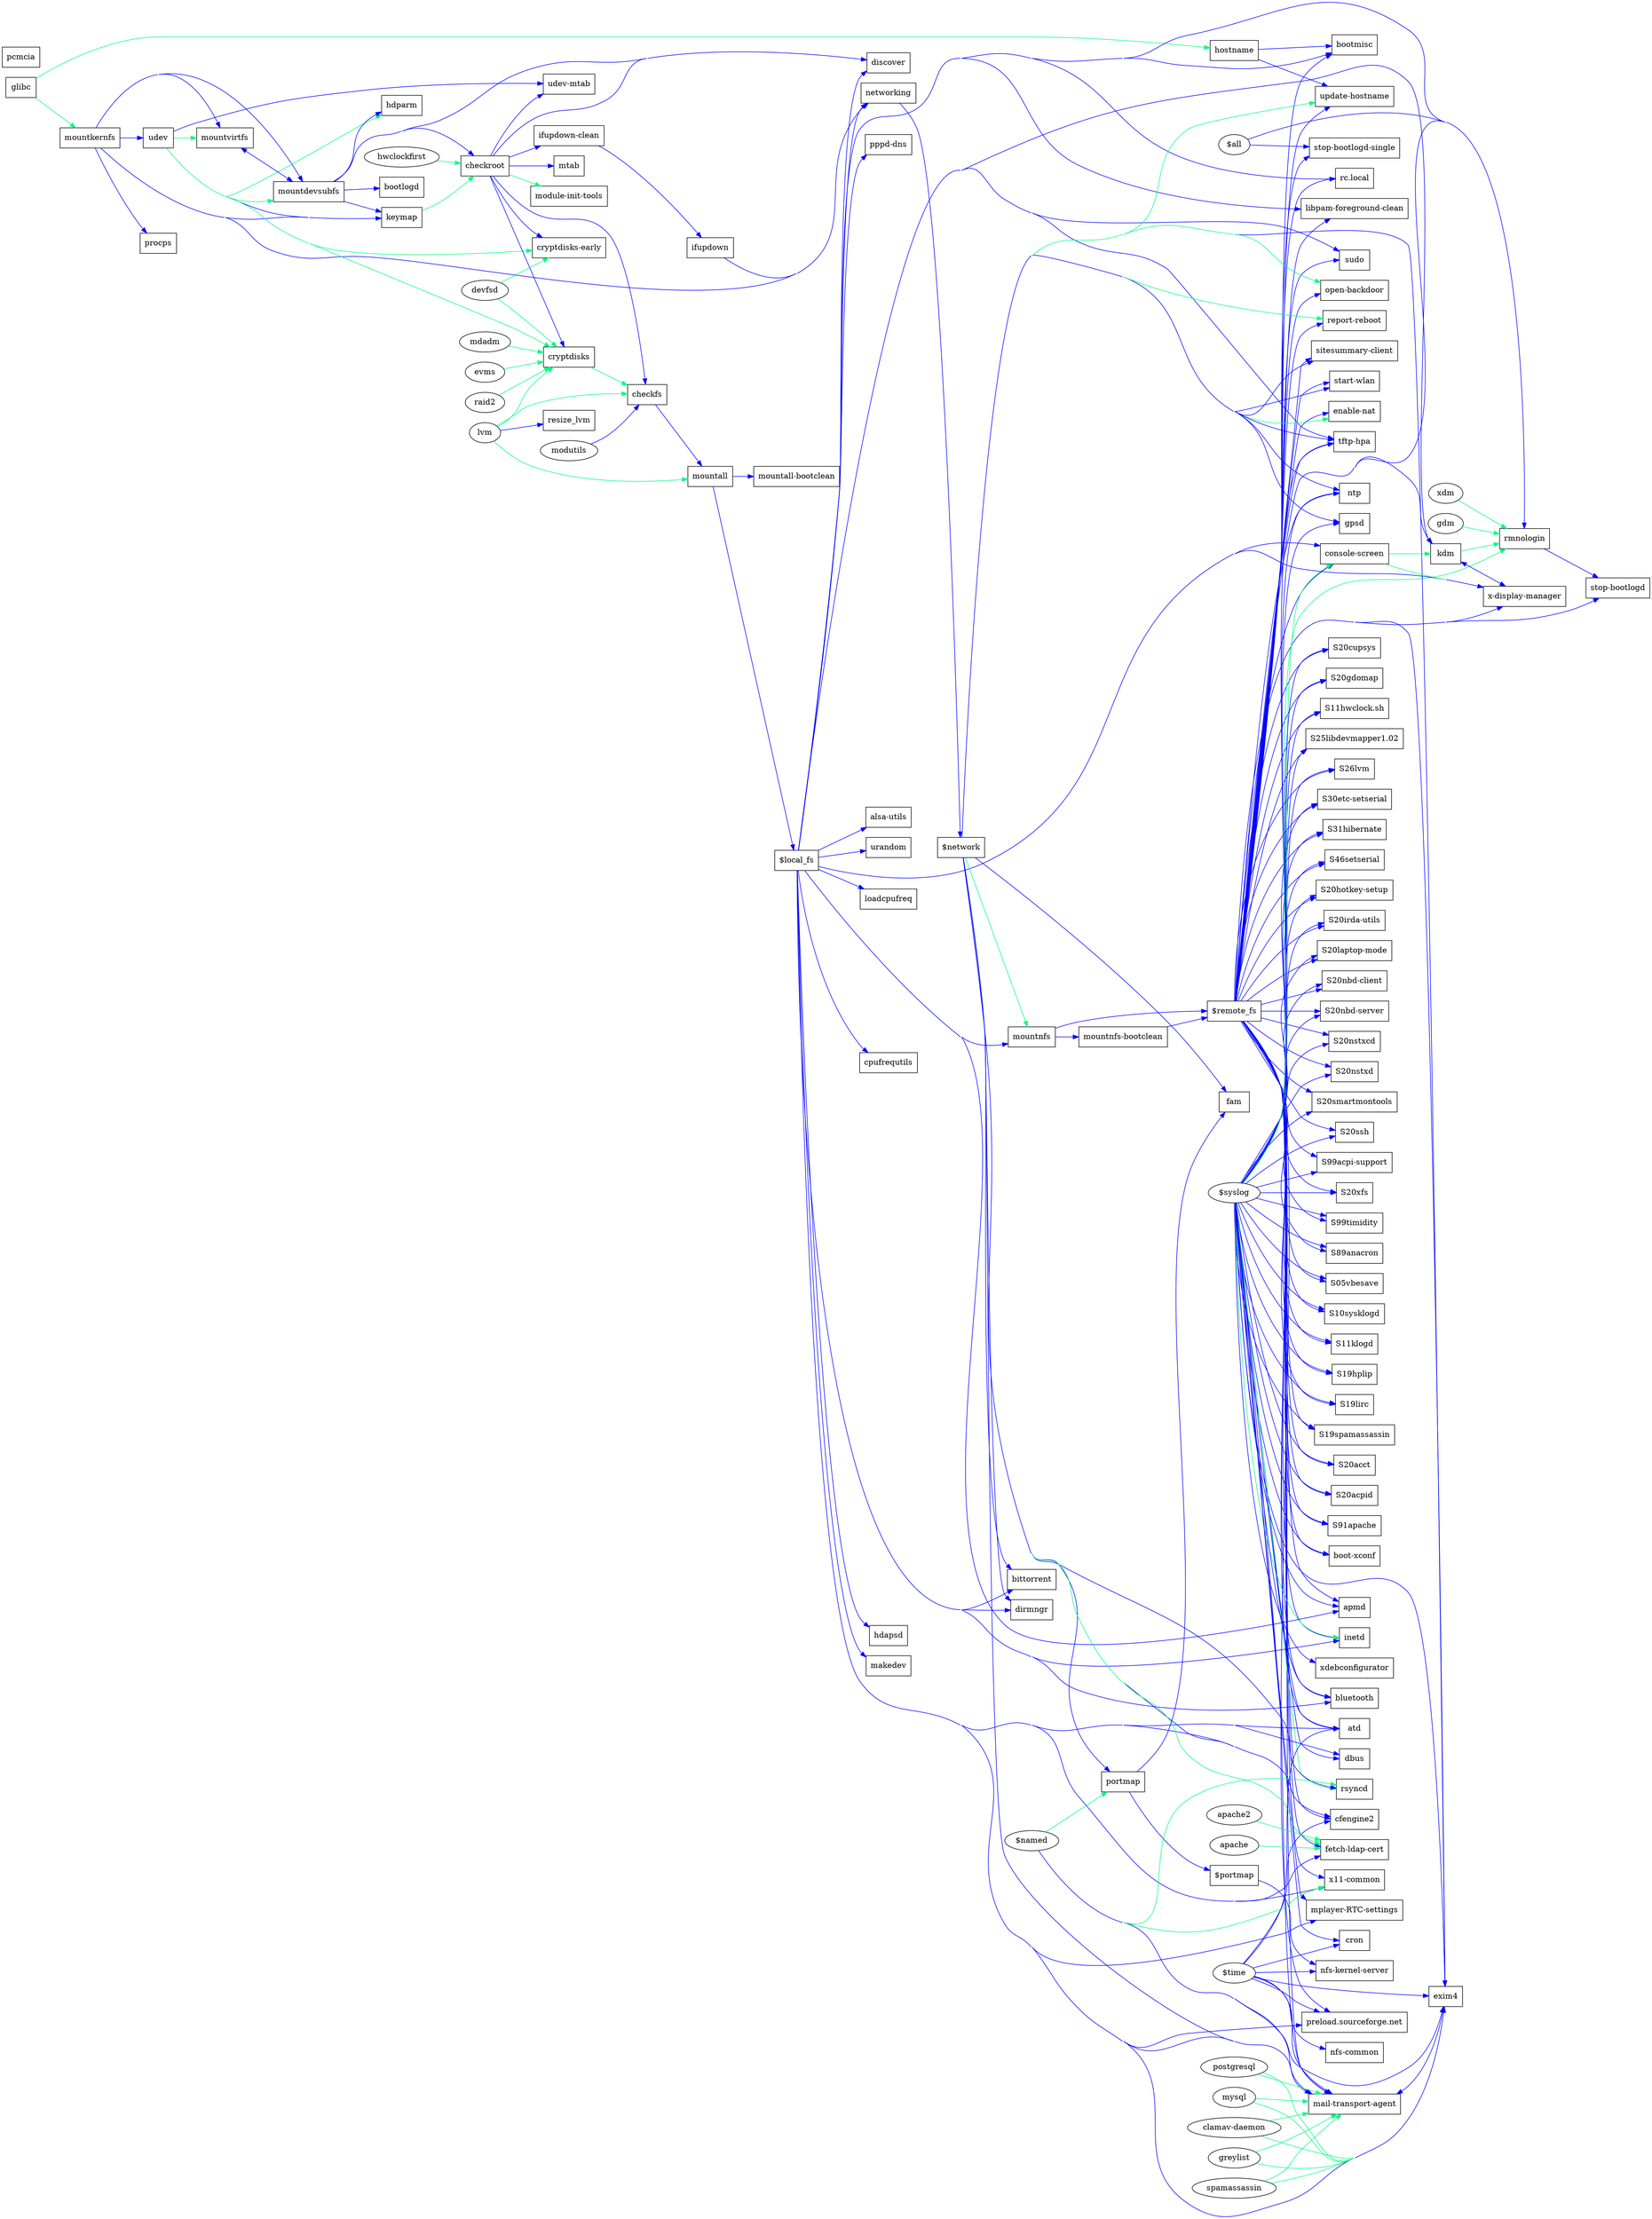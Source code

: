 # Generating graph
digraph packages {
rankdir=LR;
concentrate=true;
"glibc" [shape=box];
"glibc" -> "hostname"[color=springgreen] ;
"hostname" [shape=box];
"glibc" -> "mountkernfs"[color=springgreen] ;
"mountkernfs" [shape=box];
"mountkernfs" -> "udev"[color=blue] ;
"udev" [shape=box];
"mountvirtfs" -> "mountdevsubfs"[color=blue] ;
"mountdevsubfs" [shape=box];
"mountdevsubfs" -> "mountvirtfs"[color=blue] ;
"mountvirtfs" [shape=box];
"mountkernfs" -> "mountdevsubfs"[color=blue] ;
"udev" -> "mountdevsubfs"[color=springgreen] ;
"mountdevsubfs" [shape=box];
"mountkernfs" -> "mountvirtfs"[color=blue] ;
"udev" -> "mountvirtfs"[color=springgreen] ;
"mountvirtfs" [shape=box];
"mountdevsubfs" -> "bootlogd"[color=blue] ;
"bootlogd" [shape=box];
"mountdevsubfs" -> "keymap"[color=blue] ;
"keymap" [shape=box];
"mountkernfs" -> "keymap"[color=blue] ;
"udev" -> "keymap"[color=blue] ;
"keymap" [shape=box];
"mountdevsubfs" -> "hdparm"[color=blue] ;
"udev" -> "hdparm"[color=springgreen] ;
"hdparm" [shape=box];
"mountdevsubfs" -> "checkroot"[color=blue] ;
"keymap" -> "checkroot"[color=springgreen] ;
"hwclockfirst" -> "checkroot"[color=springgreen] ;
"checkroot" [shape=box];
"$remote_fs" -> "S11hwclock.sh"[color=blue] ;
"$syslog" -> "S11hwclock.sh"[color=blue] ;
"S11hwclock.sh" [shape=box];
"checkroot" -> "mtab"[color=blue] ;
"mtab" [shape=box];
"checkroot" -> "ifupdown-clean"[color=blue] ;
"ifupdown-clean" [shape=box];
"checkroot" -> "module-init-tools"[color=springgreen] ;
"module-init-tools" [shape=box];
"$remote_fs" -> "S25libdevmapper1.02"[color=blue] ;
"$syslog" -> "S25libdevmapper1.02"[color=blue] ;
"S25libdevmapper1.02" [shape=box];
"checkroot" -> "cryptdisks-early"[color=blue] ;
"udev" -> "cryptdisks-early"[color=springgreen] ;
"devfsd" -> "cryptdisks-early"[color=springgreen] ;
"cryptdisks-early" [shape=box];
"$remote_fs" -> "S26lvm"[color=blue] ;
"$syslog" -> "S26lvm"[color=blue] ;
"S26lvm" [shape=box];
"checkroot" -> "cryptdisks"[color=blue] ;
"udev" -> "cryptdisks"[color=springgreen] ;
"devfsd" -> "cryptdisks"[color=springgreen] ;
"raid2" -> "cryptdisks"[color=springgreen] ;
"mdadm" -> "cryptdisks"[color=springgreen] ;
"lvm" -> "cryptdisks"[color=springgreen] ;
"evms" -> "cryptdisks"[color=springgreen] ;
"cryptdisks" [shape=box];
"modutils" -> "checkfs"[color=blue] ;
"checkroot" -> "checkfs"[color=blue] ;
"lvm" -> "checkfs"[color=springgreen] ;
"cryptdisks" -> "checkfs"[color=springgreen] ;
"checkfs" [shape=box];
"$remote_fs" -> "S30etc-setserial"[color=blue] ;
"$syslog" -> "S30etc-setserial"[color=blue] ;
"S30etc-setserial" [shape=box];
"mountkernfs" -> "procps"[color=blue] ;
"procps" [shape=box];
"$remote_fs" -> "S31hibernate"[color=blue] ;
"$syslog" -> "S31hibernate"[color=blue] ;
"S31hibernate" [shape=box];
"lvm" -> "resize_lvm"[color=blue] ;
"resize_lvm" [shape=box];
"mountall" -> "$local_fs"[color=blue] ;
"$local_fs" [shape=box];
"checkfs" -> "mountall"[color=blue] ;
"lvm" -> "mountall"[color=springgreen] ;
"mountall" [shape=box];
"mountdevsubfs" -> "discover"[color=blue] ;
"checkroot" -> "discover"[color=blue] ;
"$local_fs" -> "discover"[color=blue] ;
"discover" [shape=box];
"mountall" -> "mountall-bootclean"[color=blue] ;
"mountall-bootclean" [shape=box];
"udev" -> "udev-mtab"[color=blue] ;
"checkroot" -> "udev-mtab"[color=blue] ;
"udev-mtab" [shape=box];
"$local_fs" -> "pppd-dns"[color=blue] ;
"pppd-dns" [shape=box];
"ifupdown-clean" -> "ifupdown"[color=blue] ;
"ifupdown" [shape=box];
"networking" -> "$network"[color=blue] ;
"$network" [shape=box];
"mountkernfs" -> "networking"[color=blue] ;
"ifupdown" -> "networking"[color=blue] ;
"$local_fs" -> "networking"[color=blue] ;
"networking" [shape=box];
"pcmcia" [shape=box];
"pcmcia" [shape=box];
"portmap" -> "$portmap"[color=blue] ;
"$portmap" [shape=box];
"$network" -> "portmap"[color=blue] ;
"$named" -> "portmap"[color=springgreen] ;
"portmap" [shape=box];
"mountnfs" -> "$remote_fs"[color=blue] ;
"$remote_fs" [shape=box];
"$local_fs" -> "mountnfs"[color=blue] ;
"$network" -> "mountnfs"[color=springgreen] ;
"mountnfs" [shape=box];
"$local_fs" -> "libpam-foreground-clean"[color=blue] ;
"$remote_fs" -> "libpam-foreground-clean"[color=blue] ;
"libpam-foreground-clean" [shape=box];
"mountnfs-bootclean" -> "$remote_fs"[color=blue] ;
"$remote_fs" [shape=box];
"mountnfs" -> "mountnfs-bootclean"[color=blue] ;
"mountnfs-bootclean" [shape=box];
"$remote_fs" -> "S46setserial"[color=blue] ;
"$syslog" -> "S46setserial"[color=blue] ;
"S46setserial" [shape=box];
"$local_fs" -> "console-screen"[color=blue] ;
"$remote_fs" -> "console-screen"[color=blue] ;
"$syslog" -> "console-screen"[color=springgreen] ;
"console-screen" [shape=box];
"$local_fs" -> "console-screen"[color=blue] ;
"$remote_fs" -> "console-screen"[color=blue] ;
"console-screen" [shape=box];
"$local_fs" -> "alsa-utils"[color=blue] ;
"alsa-utils" [shape=box];
"$local_fs" -> "bootmisc"[color=blue] ;
"hostname" -> "bootmisc"[color=blue] ;
"$remote_fs" -> "bootmisc"[color=blue] ;
"bootmisc" [shape=box];
"$local_fs" -> "urandom"[color=blue] ;
"urandom" [shape=box];
"$local_fs" -> "x11-common"[color=blue] ;
"$remote_fs" -> "x11-common"[color=blue] ;
"$named" -> "x11-common"[color=springgreen] ;
"x11-common" [shape=box];
"$local_fs" -> "sudo"[color=blue] ;
"$remote_fs" -> "sudo"[color=blue] ;
"sudo" [shape=box];
"$remote_fs" -> "stop-bootlogd-single"[color=blue] ;
"$all" -> "stop-bootlogd-single"[color=blue] ;
"stop-bootlogd-single" [shape=box];
"$local_fs" -> "loadcpufreq"[color=blue] ;
"loadcpufreq" [shape=box];
"$remote_fs" -> "S05vbesave"[color=blue] ;
"$syslog" -> "S05vbesave"[color=blue] ;
"S05vbesave" [shape=box];
"$remote_fs" -> "S10sysklogd"[color=blue] ;
"$syslog" -> "S10sysklogd"[color=blue] ;
"S10sysklogd" [shape=box];
"$remote_fs" -> "S11klogd"[color=blue] ;
"$syslog" -> "S11klogd"[color=blue] ;
"S11klogd" [shape=box];
"portmap" -> "$portmap"[color=blue] ;
"$portmap" [shape=box];
"$network" -> "portmap"[color=blue] ;
"$named" -> "portmap"[color=springgreen] ;
"portmap" [shape=box];
"$remote_fs" -> "S19hplip"[color=blue] ;
"$syslog" -> "S19hplip"[color=blue] ;
"S19hplip" [shape=box];
"$remote_fs" -> "S19lirc"[color=blue] ;
"$syslog" -> "S19lirc"[color=blue] ;
"S19lirc" [shape=box];
"$remote_fs" -> "S19spamassassin"[color=blue] ;
"$syslog" -> "S19spamassassin"[color=blue] ;
"S19spamassassin" [shape=box];
"$remote_fs" -> "S20acct"[color=blue] ;
"$syslog" -> "S20acct"[color=blue] ;
"S20acct" [shape=box];
"$remote_fs" -> "S20acpid"[color=blue] ;
"$syslog" -> "S20acpid"[color=blue] ;
"S20acpid" [shape=box];
"$local_fs" -> "apmd"[color=blue] ;
"$remote_fs" -> "apmd"[color=blue] ;
"$syslog" -> "apmd"[color=blue] ;
"apmd" [shape=box];
"$network" -> "bittorrent"[color=blue] ;
"$local_fs" -> "bittorrent"[color=blue] ;
"bittorrent" [shape=box];
"$remote_fs" -> "boot-xconf"[color=blue] ;
"$syslog" -> "boot-xconf"[color=blue] ;
"boot-xconf" [shape=box];
"$local_fs" -> "cfengine2"[color=blue] ;
"$remote_fs" -> "cfengine2"[color=blue] ;
"$network" -> "cfengine2"[color=blue] ;
"$time" -> "cfengine2"[color=blue] ;
"cfengine2" [shape=box];
"$local_fs" -> "cpufrequtils"[color=blue] ;
"cpufrequtils" [shape=box];
"$remote_fs" -> "S20cupsys"[color=blue] ;
"$syslog" -> "S20cupsys"[color=blue] ;
"S20cupsys" [shape=box];
"$local_fs" -> "dbus"[color=blue] ;
"$syslog" -> "dbus"[color=blue] ;
"dbus" [shape=box];
"$local_fs" -> "dirmngr"[color=blue] ;
"$network" -> "dirmngr"[color=blue] ;
"dirmngr" [shape=box];
"$remote_fs" -> "enable-nat"[color=blue] ;
"$network" -> "enable-nat"[color=springgreen] ;
"enable-nat" [shape=box];
"mail-transport-agent" -> "exim4"[color=blue] ;
"exim4" [shape=box];
"exim4" -> "mail-transport-agent"[color=blue] ;
"mail-transport-agent" [shape=box];
"$local_fs" -> "exim4"[color=blue] ;
"$remote_fs" -> "exim4"[color=blue] ;
"$syslog" -> "exim4"[color=blue] ;
"$named" -> "exim4"[color=blue] ;
"$network" -> "exim4"[color=blue] ;
"$time" -> "exim4"[color=blue] ;
"postgresql" -> "exim4"[color=springgreen] ;
"mysql" -> "exim4"[color=springgreen] ;
"clamav-daemon" -> "exim4"[color=springgreen] ;
"greylist" -> "exim4"[color=springgreen] ;
"spamassassin" -> "exim4"[color=springgreen] ;
"exim4" [shape=box];
"$local_fs" -> "mail-transport-agent"[color=blue] ;
"$remote_fs" -> "mail-transport-agent"[color=blue] ;
"$syslog" -> "mail-transport-agent"[color=blue] ;
"$named" -> "mail-transport-agent"[color=blue] ;
"$network" -> "mail-transport-agent"[color=blue] ;
"$time" -> "mail-transport-agent"[color=blue] ;
"postgresql" -> "mail-transport-agent"[color=springgreen] ;
"mysql" -> "mail-transport-agent"[color=springgreen] ;
"clamav-daemon" -> "mail-transport-agent"[color=springgreen] ;
"greylist" -> "mail-transport-agent"[color=springgreen] ;
"spamassassin" -> "mail-transport-agent"[color=springgreen] ;
"mail-transport-agent" [shape=box];
"$remote_fs" -> "S20gdomap"[color=blue] ;
"$syslog" -> "S20gdomap"[color=blue] ;
"S20gdomap" [shape=box];
"$syslog" -> "gpsd"[color=blue] ;
"$network" -> "gpsd"[color=blue] ;
"gpsd" [shape=box];
"$local_fs" -> "hdapsd"[color=blue] ;
"hdapsd" [shape=box];
"$remote_fs" -> "S20hotkey-setup"[color=blue] ;
"$syslog" -> "S20hotkey-setup"[color=blue] ;
"S20hotkey-setup" [shape=box];
"$remote_fs" -> "S20irda-utils"[color=blue] ;
"$syslog" -> "S20irda-utils"[color=blue] ;
"S20irda-utils" [shape=box];
"$remote_fs" -> "S20laptop-mode"[color=blue] ;
"$syslog" -> "S20laptop-mode"[color=blue] ;
"S20laptop-mode" [shape=box];
"$local_fs" -> "makedev"[color=blue] ;
"makedev" [shape=box];
"$local_fs" -> "mplayer-RTC-settings"[color=blue] ;
"$syslog" -> "mplayer-RTC-settings"[color=blue] ;
"mplayer-RTC-settings" [shape=box];
"$remote_fs" -> "S20nbd-client"[color=blue] ;
"$syslog" -> "S20nbd-client"[color=blue] ;
"S20nbd-client" [shape=box];
"$remote_fs" -> "S20nbd-server"[color=blue] ;
"$syslog" -> "S20nbd-server"[color=blue] ;
"S20nbd-server" [shape=box];
"$portmap" -> "nfs-kernel-server"[color=blue] ;
"$time" -> "nfs-kernel-server"[color=blue] ;
"nfs-kernel-server" [shape=box];
"$remote_fs" -> "S20nstxcd"[color=blue] ;
"$syslog" -> "S20nstxcd"[color=blue] ;
"S20nstxcd" [shape=box];
"$remote_fs" -> "S20nstxd"[color=blue] ;
"$syslog" -> "S20nstxd"[color=blue] ;
"S20nstxd" [shape=box];
"$remote_fs" -> "open-backdoor"[color=blue] ;
"$network" -> "open-backdoor"[color=springgreen] ;
"open-backdoor" [shape=box];
"$local_fs" -> "inetd"[color=blue] ;
"$remote_fs" -> "inetd"[color=blue] ;
"$syslog" -> "inetd"[color=springgreen] ;
"inetd" [shape=box];
"$remote_fs" -> "report-reboot"[color=blue] ;
"$network" -> "report-reboot"[color=springgreen] ;
"report-reboot" [shape=box];
"$network" -> "rsyncd"[color=blue] ;
"$named" -> "rsyncd"[color=springgreen] ;
"$syslog" -> "rsyncd"[color=springgreen] ;
"rsyncd" [shape=box];
"$network" -> "sitesummary-client"[color=blue] ;
"$remote_fs" -> "sitesummary-client"[color=blue] ;
"sitesummary-client" [shape=box];
"$remote_fs" -> "S20smartmontools"[color=blue] ;
"$syslog" -> "S20smartmontools"[color=blue] ;
"S20smartmontools" [shape=box];
"$remote_fs" -> "S20ssh"[color=blue] ;
"$syslog" -> "S20ssh"[color=blue] ;
"S20ssh" [shape=box];
"$remote_fs" -> "start-wlan"[color=blue] ;
"$network" -> "start-wlan"[color=blue] ;
"start-wlan" [shape=box];
"$local_fs" -> "tftp-hpa"[color=blue] ;
"$remote_fs" -> "tftp-hpa"[color=blue] ;
"$syslog" -> "tftp-hpa"[color=blue] ;
"$network" -> "tftp-hpa"[color=blue] ;
"tftp-hpa" [shape=box];
"$remote_fs" -> "update-hostname"[color=blue] ;
"hostname" -> "update-hostname"[color=blue] ;
"$network" -> "update-hostname"[color=springgreen] ;
"update-hostname" [shape=box];
"$syslog" -> "xdebconfigurator"[color=blue] ;
"xdebconfigurator" [shape=box];
"$remote_fs" -> "S20xfs"[color=blue] ;
"$syslog" -> "S20xfs"[color=blue] ;
"S20xfs" [shape=box];
"$network" -> "fam"[color=blue] ;
"portmap" -> "fam"[color=blue] ;
"fam" [shape=box];
"$time" -> "nfs-common"[color=blue] ;
"nfs-common" [shape=box];
"$network" -> "ntp"[color=blue] ;
"$remote_fs" -> "ntp"[color=blue] ;
"$syslog" -> "ntp"[color=blue] ;
"ntp" [shape=box];
"$local_fs" -> "bluetooth"[color=blue] ;
"$syslog" -> "bluetooth"[color=blue] ;
"$remote_fs" -> "bluetooth"[color=blue] ;
"bluetooth" [shape=box];
"$remote_fs" -> "S89anacron"[color=blue] ;
"$syslog" -> "S89anacron"[color=blue] ;
"S89anacron" [shape=box];
"$syslog" -> "atd"[color=blue] ;
"$time" -> "atd"[color=blue] ;
"$local_fs" -> "atd"[color=blue] ;
"$remote_fs" -> "atd"[color=blue] ;
"atd" [shape=box];
"$syslog" -> "cron"[color=blue] ;
"$time" -> "cron"[color=blue] ;
"cron" [shape=box];
"$remote_fs" -> "S91apache"[color=blue] ;
"$syslog" -> "S91apache"[color=blue] ;
"S91apache" [shape=box];
"$local_fs" -> "fetch-ldap-cert"[color=blue] ;
"$remote_fs" -> "fetch-ldap-cert"[color=blue] ;
"$network" -> "fetch-ldap-cert"[color=springgreen] ;
"apache" -> "fetch-ldap-cert"[color=springgreen] ;
"apache2" -> "fetch-ldap-cert"[color=springgreen] ;
"fetch-ldap-cert" [shape=box];
"$local_fs" -> "preload.sourceforge.net"[color=blue] ;
"$remote_fs" -> "preload.sourceforge.net"[color=blue] ;
"$time" -> "preload.sourceforge.net"[color=blue] ;
"preload.sourceforge.net" [shape=box];
"$remote_fs" -> "S99acpi-support"[color=blue] ;
"$syslog" -> "S99acpi-support"[color=blue] ;
"S99acpi-support" [shape=box];
"kdm" -> "x-display-manager"[color=blue] ;
"x-display-manager" [shape=box];
"x-display-manager" -> "kdm"[color=blue] ;
"kdm" [shape=box];
"$local_fs" -> "x-display-manager"[color=blue] ;
"$remote_fs" -> "x-display-manager"[color=blue] ;
"console-screen" -> "x-display-manager"[color=springgreen] ;
"x-display-manager" [shape=box];
"$local_fs" -> "kdm"[color=blue] ;
"$remote_fs" -> "kdm"[color=blue] ;
"console-screen" -> "kdm"[color=springgreen] ;
"kdm" [shape=box];
"$local_fs" -> "rc.local"[color=blue] ;
"$remote_fs" -> "rc.local"[color=blue] ;
"rc.local" [shape=box];
"$local_fs" -> "rmnologin"[color=blue] ;
"$remote_fs" -> "rmnologin"[color=blue] ;
"$all" -> "rmnologin"[color=blue] ;
"kdm" -> "rmnologin"[color=springgreen] ;
"xdm" -> "rmnologin"[color=springgreen] ;
"gdm" -> "rmnologin"[color=springgreen] ;
"$syslog" -> "rmnologin"[color=springgreen] ;
"rmnologin" [shape=box];
"$remote_fs" -> "stop-bootlogd"[color=blue] ;
"rmnologin" -> "stop-bootlogd"[color=blue] ;
"stop-bootlogd" [shape=box];
"$remote_fs" -> "S99timidity"[color=blue] ;
"$syslog" -> "S99timidity"[color=blue] ;
"S99timidity" [shape=box];
}
